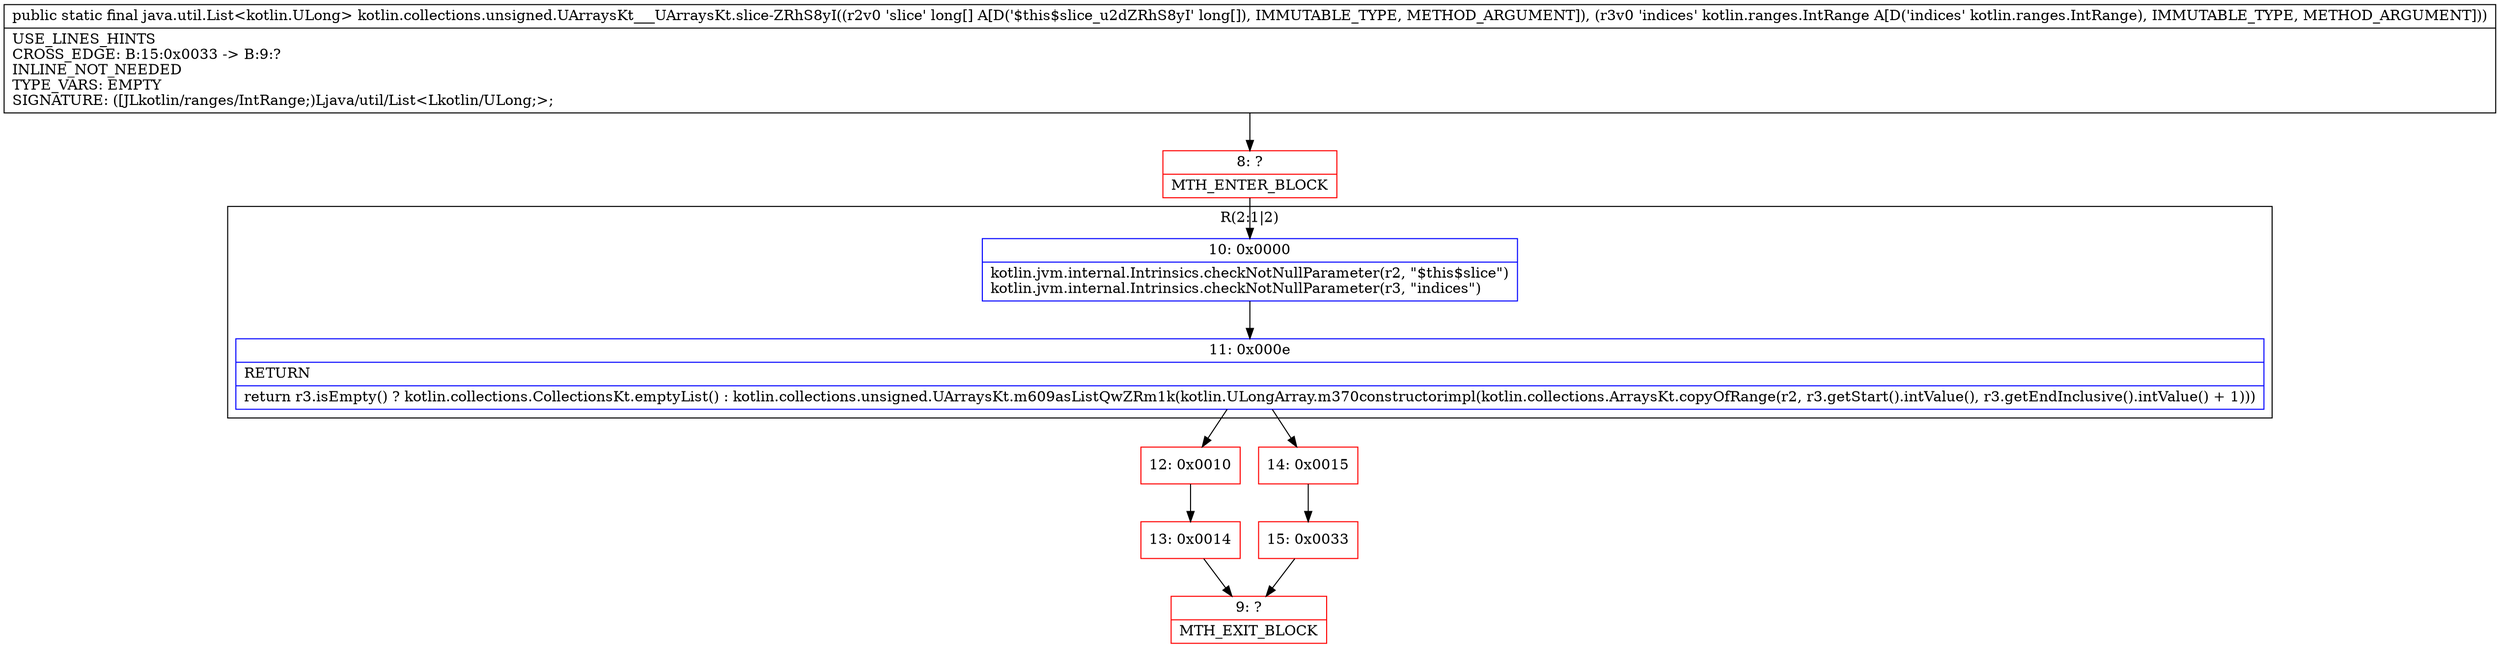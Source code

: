 digraph "CFG forkotlin.collections.unsigned.UArraysKt___UArraysKt.slice\-ZRhS8yI([JLkotlin\/ranges\/IntRange;)Ljava\/util\/List;" {
subgraph cluster_Region_1118453267 {
label = "R(2:1|2)";
node [shape=record,color=blue];
Node_10 [shape=record,label="{10\:\ 0x0000|kotlin.jvm.internal.Intrinsics.checkNotNullParameter(r2, \"$this$slice\")\lkotlin.jvm.internal.Intrinsics.checkNotNullParameter(r3, \"indices\")\l}"];
Node_11 [shape=record,label="{11\:\ 0x000e|RETURN\l|return r3.isEmpty() ? kotlin.collections.CollectionsKt.emptyList() : kotlin.collections.unsigned.UArraysKt.m609asListQwZRm1k(kotlin.ULongArray.m370constructorimpl(kotlin.collections.ArraysKt.copyOfRange(r2, r3.getStart().intValue(), r3.getEndInclusive().intValue() + 1)))\l}"];
}
Node_8 [shape=record,color=red,label="{8\:\ ?|MTH_ENTER_BLOCK\l}"];
Node_12 [shape=record,color=red,label="{12\:\ 0x0010}"];
Node_13 [shape=record,color=red,label="{13\:\ 0x0014}"];
Node_9 [shape=record,color=red,label="{9\:\ ?|MTH_EXIT_BLOCK\l}"];
Node_14 [shape=record,color=red,label="{14\:\ 0x0015}"];
Node_15 [shape=record,color=red,label="{15\:\ 0x0033}"];
MethodNode[shape=record,label="{public static final java.util.List\<kotlin.ULong\> kotlin.collections.unsigned.UArraysKt___UArraysKt.slice\-ZRhS8yI((r2v0 'slice' long[] A[D('$this$slice_u2dZRhS8yI' long[]), IMMUTABLE_TYPE, METHOD_ARGUMENT]), (r3v0 'indices' kotlin.ranges.IntRange A[D('indices' kotlin.ranges.IntRange), IMMUTABLE_TYPE, METHOD_ARGUMENT]))  | USE_LINES_HINTS\lCROSS_EDGE: B:15:0x0033 \-\> B:9:?\lINLINE_NOT_NEEDED\lTYPE_VARS: EMPTY\lSIGNATURE: ([JLkotlin\/ranges\/IntRange;)Ljava\/util\/List\<Lkotlin\/ULong;\>;\l}"];
MethodNode -> Node_8;Node_10 -> Node_11;
Node_11 -> Node_12;
Node_11 -> Node_14;
Node_8 -> Node_10;
Node_12 -> Node_13;
Node_13 -> Node_9;
Node_14 -> Node_15;
Node_15 -> Node_9;
}

